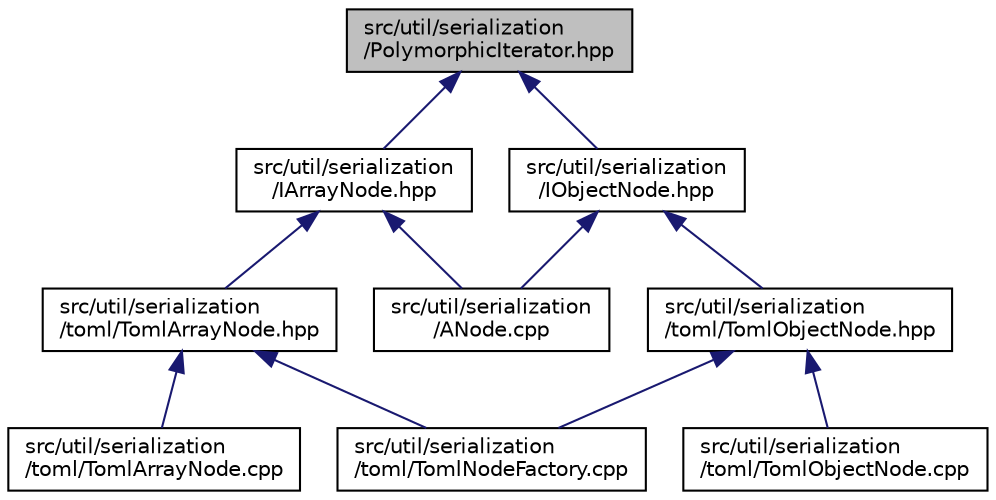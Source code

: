 digraph "src/util/serialization/PolymorphicIterator.hpp"
{
 // LATEX_PDF_SIZE
  edge [fontname="Helvetica",fontsize="10",labelfontname="Helvetica",labelfontsize="10"];
  node [fontname="Helvetica",fontsize="10",shape=record];
  Node1 [label="src/util/serialization\l/PolymorphicIterator.hpp",height=0.2,width=0.4,color="black", fillcolor="grey75", style="filled", fontcolor="black",tooltip=" "];
  Node1 -> Node2 [dir="back",color="midnightblue",fontsize="10",style="solid",fontname="Helvetica"];
  Node2 [label="src/util/serialization\l/IArrayNode.hpp",height=0.2,width=0.4,color="black", fillcolor="white", style="filled",URL="$_i_array_node_8hpp.html",tooltip=" "];
  Node2 -> Node3 [dir="back",color="midnightblue",fontsize="10",style="solid",fontname="Helvetica"];
  Node3 [label="src/util/serialization\l/ANode.cpp",height=0.2,width=0.4,color="black", fillcolor="white", style="filled",URL="$_a_node_8cpp.html",tooltip=" "];
  Node2 -> Node4 [dir="back",color="midnightblue",fontsize="10",style="solid",fontname="Helvetica"];
  Node4 [label="src/util/serialization\l/toml/TomlArrayNode.hpp",height=0.2,width=0.4,color="black", fillcolor="white", style="filled",URL="$_toml_array_node_8hpp.html",tooltip=" "];
  Node4 -> Node5 [dir="back",color="midnightblue",fontsize="10",style="solid",fontname="Helvetica"];
  Node5 [label="src/util/serialization\l/toml/TomlArrayNode.cpp",height=0.2,width=0.4,color="black", fillcolor="white", style="filled",URL="$_toml_array_node_8cpp.html",tooltip=" "];
  Node4 -> Node6 [dir="back",color="midnightblue",fontsize="10",style="solid",fontname="Helvetica"];
  Node6 [label="src/util/serialization\l/toml/TomlNodeFactory.cpp",height=0.2,width=0.4,color="black", fillcolor="white", style="filled",URL="$_toml_node_factory_8cpp.html",tooltip=" "];
  Node1 -> Node7 [dir="back",color="midnightblue",fontsize="10",style="solid",fontname="Helvetica"];
  Node7 [label="src/util/serialization\l/IObjectNode.hpp",height=0.2,width=0.4,color="black", fillcolor="white", style="filled",URL="$_i_object_node_8hpp.html",tooltip=" "];
  Node7 -> Node3 [dir="back",color="midnightblue",fontsize="10",style="solid",fontname="Helvetica"];
  Node7 -> Node8 [dir="back",color="midnightblue",fontsize="10",style="solid",fontname="Helvetica"];
  Node8 [label="src/util/serialization\l/toml/TomlObjectNode.hpp",height=0.2,width=0.4,color="black", fillcolor="white", style="filled",URL="$_toml_object_node_8hpp.html",tooltip=" "];
  Node8 -> Node6 [dir="back",color="midnightblue",fontsize="10",style="solid",fontname="Helvetica"];
  Node8 -> Node9 [dir="back",color="midnightblue",fontsize="10",style="solid",fontname="Helvetica"];
  Node9 [label="src/util/serialization\l/toml/TomlObjectNode.cpp",height=0.2,width=0.4,color="black", fillcolor="white", style="filled",URL="$_toml_object_node_8cpp.html",tooltip=" "];
}
